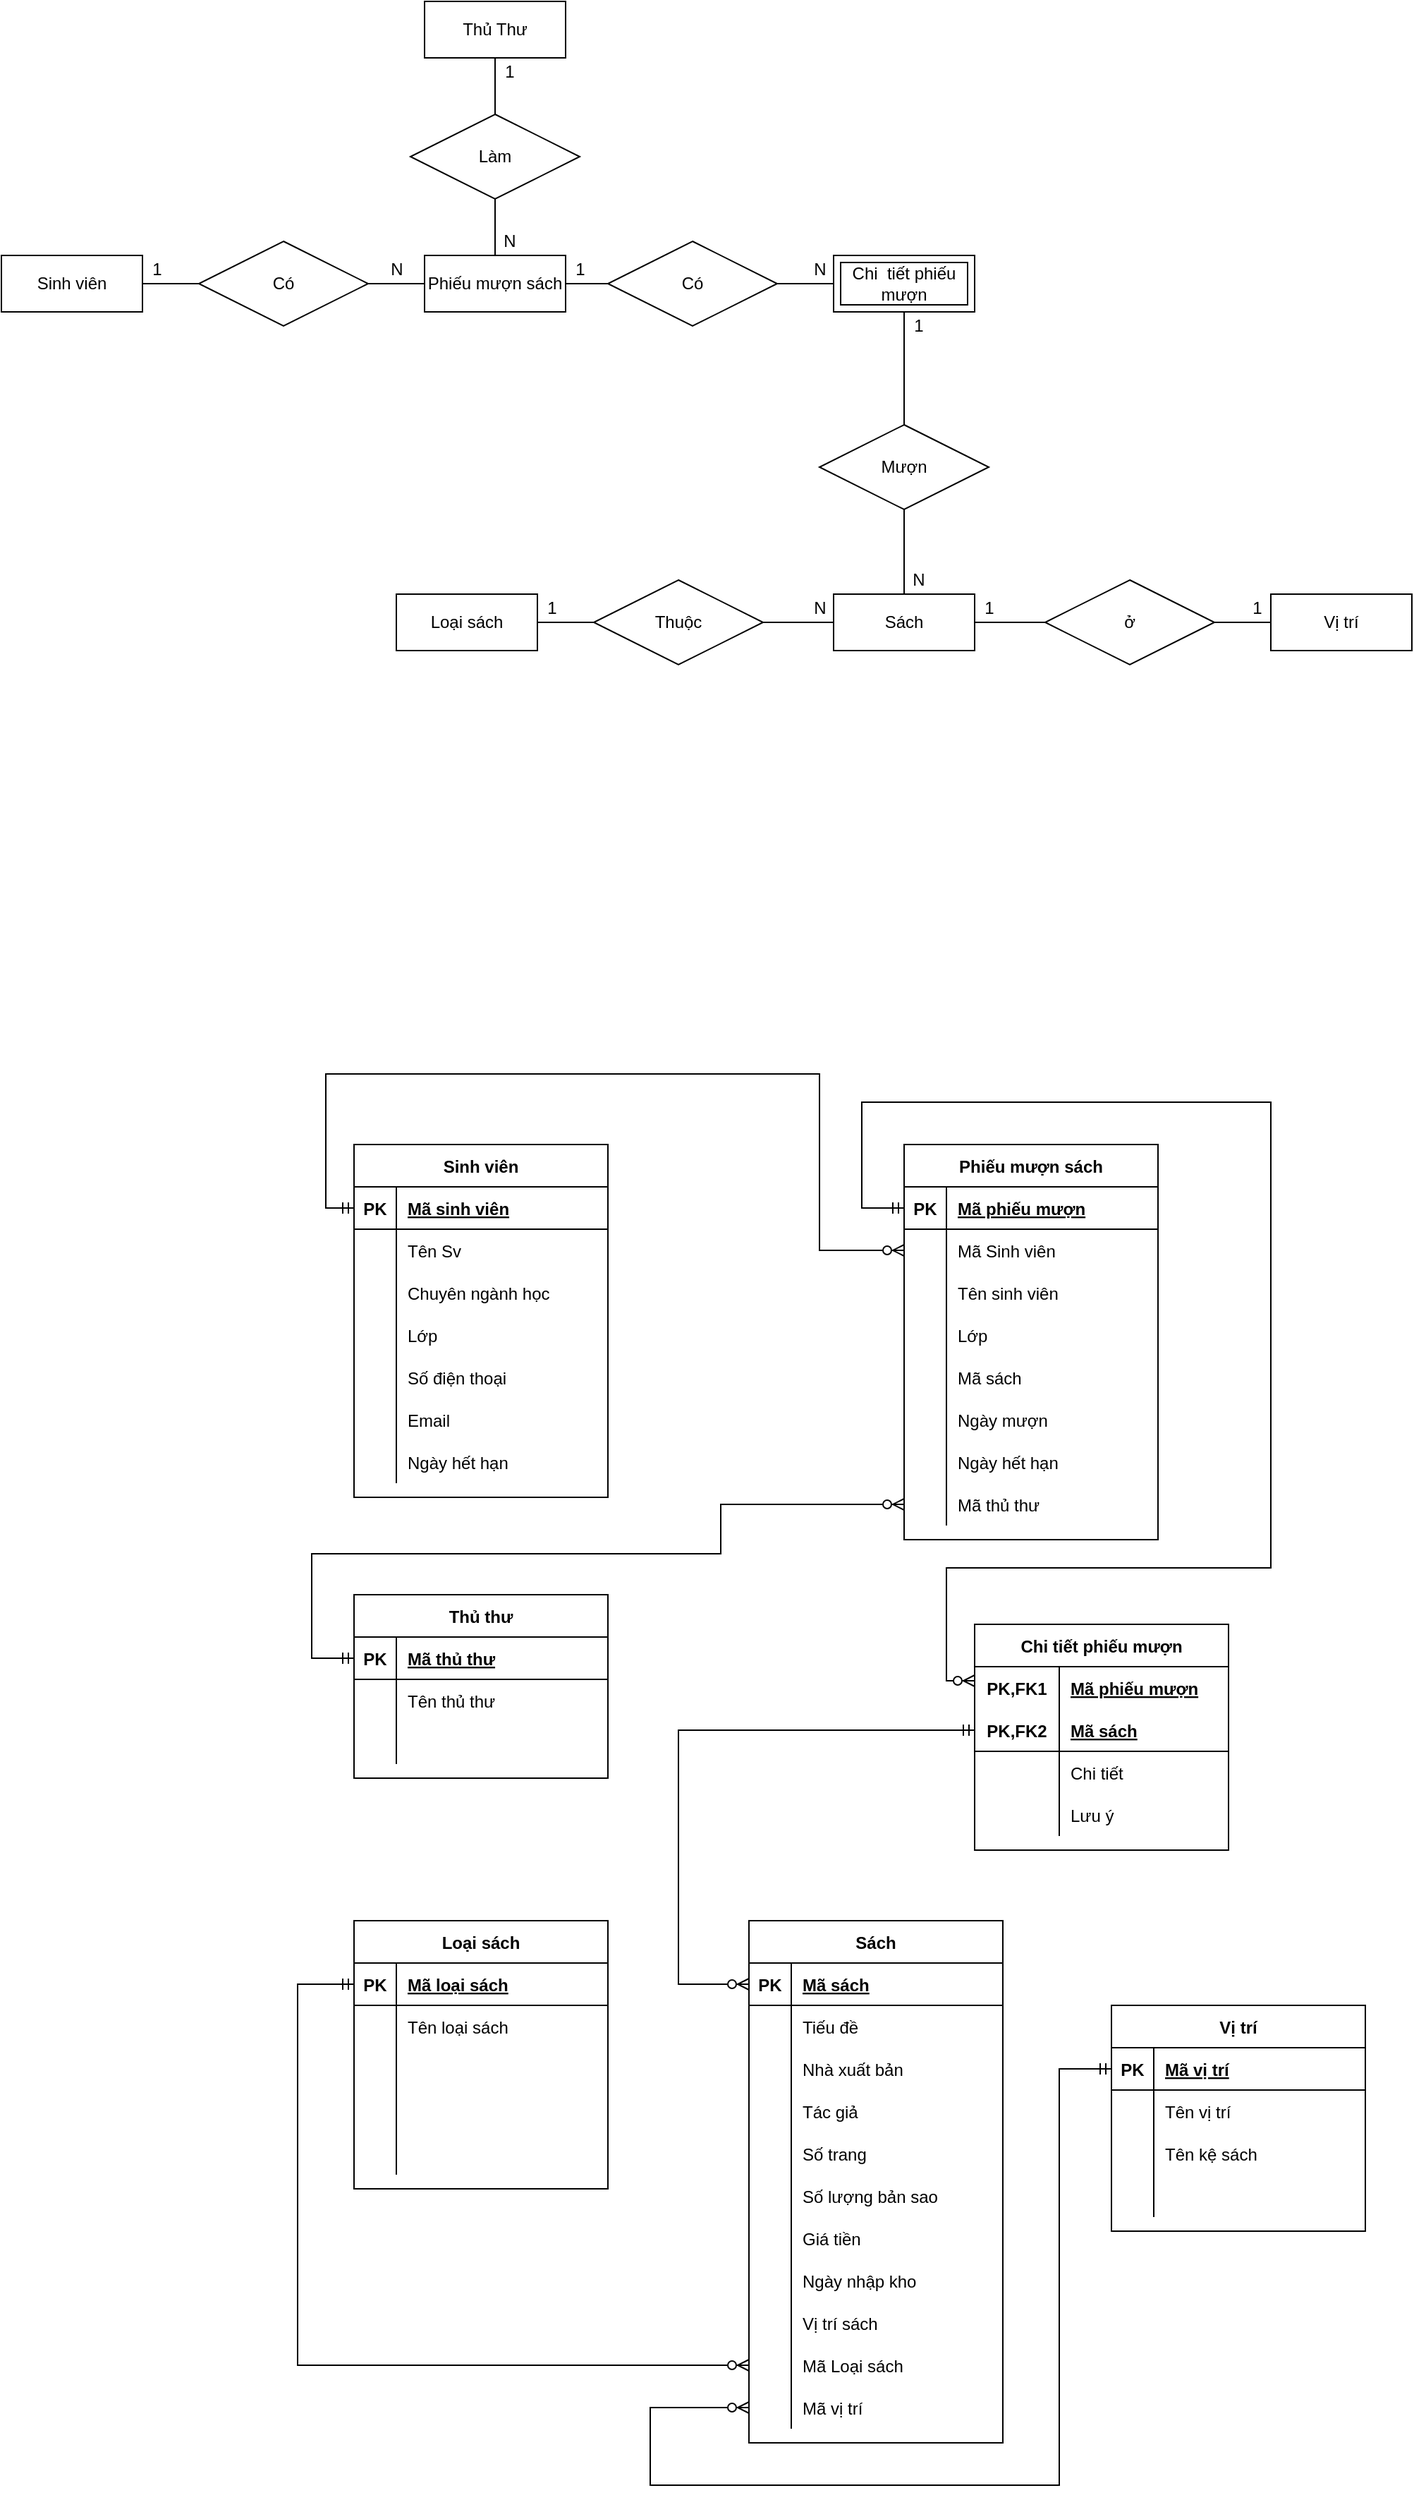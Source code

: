 <mxfile version="16.2.7" type="device"><diagram id="TQmns30CrpuNXsEctt7P" name="Page-1"><mxGraphModel dx="2770" dy="983" grid="1" gridSize="10" guides="1" tooltips="1" connect="1" arrows="1" fold="1" page="1" pageScale="1" pageWidth="827" pageHeight="1169" math="0" shadow="0"><root><mxCell id="0"/><mxCell id="1" parent="0"/><mxCell id="v-lHppQs4695tO6Opc2r-135" value="Sách" style="shape=table;startSize=30;container=1;collapsible=1;childLayout=tableLayout;fixedRows=1;rowLines=0;fontStyle=1;align=center;resizeLast=1;" vertex="1" parent="1"><mxGeometry x="570" y="1400" width="180" height="370" as="geometry"/></mxCell><mxCell id="v-lHppQs4695tO6Opc2r-136" value="" style="shape=tableRow;horizontal=0;startSize=0;swimlaneHead=0;swimlaneBody=0;fillColor=none;collapsible=0;dropTarget=0;points=[[0,0.5],[1,0.5]];portConstraint=eastwest;top=0;left=0;right=0;bottom=1;" vertex="1" parent="v-lHppQs4695tO6Opc2r-135"><mxGeometry y="30" width="180" height="30" as="geometry"/></mxCell><mxCell id="v-lHppQs4695tO6Opc2r-137" value="PK" style="shape=partialRectangle;connectable=0;fillColor=none;top=0;left=0;bottom=0;right=0;fontStyle=1;overflow=hidden;" vertex="1" parent="v-lHppQs4695tO6Opc2r-136"><mxGeometry width="30" height="30" as="geometry"><mxRectangle width="30" height="30" as="alternateBounds"/></mxGeometry></mxCell><mxCell id="v-lHppQs4695tO6Opc2r-138" value="Mã sách" style="shape=partialRectangle;connectable=0;fillColor=none;top=0;left=0;bottom=0;right=0;align=left;spacingLeft=6;fontStyle=5;overflow=hidden;" vertex="1" parent="v-lHppQs4695tO6Opc2r-136"><mxGeometry x="30" width="150" height="30" as="geometry"><mxRectangle width="150" height="30" as="alternateBounds"/></mxGeometry></mxCell><mxCell id="v-lHppQs4695tO6Opc2r-139" value="" style="shape=tableRow;horizontal=0;startSize=0;swimlaneHead=0;swimlaneBody=0;fillColor=none;collapsible=0;dropTarget=0;points=[[0,0.5],[1,0.5]];portConstraint=eastwest;top=0;left=0;right=0;bottom=0;" vertex="1" parent="v-lHppQs4695tO6Opc2r-135"><mxGeometry y="60" width="180" height="30" as="geometry"/></mxCell><mxCell id="v-lHppQs4695tO6Opc2r-140" value="" style="shape=partialRectangle;connectable=0;fillColor=none;top=0;left=0;bottom=0;right=0;editable=1;overflow=hidden;" vertex="1" parent="v-lHppQs4695tO6Opc2r-139"><mxGeometry width="30" height="30" as="geometry"><mxRectangle width="30" height="30" as="alternateBounds"/></mxGeometry></mxCell><mxCell id="v-lHppQs4695tO6Opc2r-141" value="Tiếu đề" style="shape=partialRectangle;connectable=0;fillColor=none;top=0;left=0;bottom=0;right=0;align=left;spacingLeft=6;overflow=hidden;" vertex="1" parent="v-lHppQs4695tO6Opc2r-139"><mxGeometry x="30" width="150" height="30" as="geometry"><mxRectangle width="150" height="30" as="alternateBounds"/></mxGeometry></mxCell><mxCell id="v-lHppQs4695tO6Opc2r-142" value="" style="shape=tableRow;horizontal=0;startSize=0;swimlaneHead=0;swimlaneBody=0;fillColor=none;collapsible=0;dropTarget=0;points=[[0,0.5],[1,0.5]];portConstraint=eastwest;top=0;left=0;right=0;bottom=0;" vertex="1" parent="v-lHppQs4695tO6Opc2r-135"><mxGeometry y="90" width="180" height="30" as="geometry"/></mxCell><mxCell id="v-lHppQs4695tO6Opc2r-143" value="" style="shape=partialRectangle;connectable=0;fillColor=none;top=0;left=0;bottom=0;right=0;editable=1;overflow=hidden;" vertex="1" parent="v-lHppQs4695tO6Opc2r-142"><mxGeometry width="30" height="30" as="geometry"><mxRectangle width="30" height="30" as="alternateBounds"/></mxGeometry></mxCell><mxCell id="v-lHppQs4695tO6Opc2r-144" value="Nhà xuất bản" style="shape=partialRectangle;connectable=0;fillColor=none;top=0;left=0;bottom=0;right=0;align=left;spacingLeft=6;overflow=hidden;" vertex="1" parent="v-lHppQs4695tO6Opc2r-142"><mxGeometry x="30" width="150" height="30" as="geometry"><mxRectangle width="150" height="30" as="alternateBounds"/></mxGeometry></mxCell><mxCell id="v-lHppQs4695tO6Opc2r-145" value="" style="shape=tableRow;horizontal=0;startSize=0;swimlaneHead=0;swimlaneBody=0;fillColor=none;collapsible=0;dropTarget=0;points=[[0,0.5],[1,0.5]];portConstraint=eastwest;top=0;left=0;right=0;bottom=0;" vertex="1" parent="v-lHppQs4695tO6Opc2r-135"><mxGeometry y="120" width="180" height="30" as="geometry"/></mxCell><mxCell id="v-lHppQs4695tO6Opc2r-146" value="" style="shape=partialRectangle;connectable=0;fillColor=none;top=0;left=0;bottom=0;right=0;editable=1;overflow=hidden;" vertex="1" parent="v-lHppQs4695tO6Opc2r-145"><mxGeometry width="30" height="30" as="geometry"><mxRectangle width="30" height="30" as="alternateBounds"/></mxGeometry></mxCell><mxCell id="v-lHppQs4695tO6Opc2r-147" value="Tác giả" style="shape=partialRectangle;connectable=0;fillColor=none;top=0;left=0;bottom=0;right=0;align=left;spacingLeft=6;overflow=hidden;" vertex="1" parent="v-lHppQs4695tO6Opc2r-145"><mxGeometry x="30" width="150" height="30" as="geometry"><mxRectangle width="150" height="30" as="alternateBounds"/></mxGeometry></mxCell><mxCell id="v-lHppQs4695tO6Opc2r-148" value="" style="shape=tableRow;horizontal=0;startSize=0;swimlaneHead=0;swimlaneBody=0;fillColor=none;collapsible=0;dropTarget=0;points=[[0,0.5],[1,0.5]];portConstraint=eastwest;top=0;left=0;right=0;bottom=0;" vertex="1" parent="v-lHppQs4695tO6Opc2r-135"><mxGeometry y="150" width="180" height="30" as="geometry"/></mxCell><mxCell id="v-lHppQs4695tO6Opc2r-149" value="" style="shape=partialRectangle;connectable=0;fillColor=none;top=0;left=0;bottom=0;right=0;editable=1;overflow=hidden;" vertex="1" parent="v-lHppQs4695tO6Opc2r-148"><mxGeometry width="30" height="30" as="geometry"><mxRectangle width="30" height="30" as="alternateBounds"/></mxGeometry></mxCell><mxCell id="v-lHppQs4695tO6Opc2r-150" value="Số trang" style="shape=partialRectangle;connectable=0;fillColor=none;top=0;left=0;bottom=0;right=0;align=left;spacingLeft=6;overflow=hidden;" vertex="1" parent="v-lHppQs4695tO6Opc2r-148"><mxGeometry x="30" width="150" height="30" as="geometry"><mxRectangle width="150" height="30" as="alternateBounds"/></mxGeometry></mxCell><mxCell id="v-lHppQs4695tO6Opc2r-151" value="" style="shape=tableRow;horizontal=0;startSize=0;swimlaneHead=0;swimlaneBody=0;fillColor=none;collapsible=0;dropTarget=0;points=[[0,0.5],[1,0.5]];portConstraint=eastwest;top=0;left=0;right=0;bottom=0;" vertex="1" parent="v-lHppQs4695tO6Opc2r-135"><mxGeometry y="180" width="180" height="30" as="geometry"/></mxCell><mxCell id="v-lHppQs4695tO6Opc2r-152" value="" style="shape=partialRectangle;connectable=0;fillColor=none;top=0;left=0;bottom=0;right=0;editable=1;overflow=hidden;" vertex="1" parent="v-lHppQs4695tO6Opc2r-151"><mxGeometry width="30" height="30" as="geometry"><mxRectangle width="30" height="30" as="alternateBounds"/></mxGeometry></mxCell><mxCell id="v-lHppQs4695tO6Opc2r-153" value="Số lượng bản sao" style="shape=partialRectangle;connectable=0;fillColor=none;top=0;left=0;bottom=0;right=0;align=left;spacingLeft=6;overflow=hidden;" vertex="1" parent="v-lHppQs4695tO6Opc2r-151"><mxGeometry x="30" width="150" height="30" as="geometry"><mxRectangle width="150" height="30" as="alternateBounds"/></mxGeometry></mxCell><mxCell id="v-lHppQs4695tO6Opc2r-154" value="" style="shape=tableRow;horizontal=0;startSize=0;swimlaneHead=0;swimlaneBody=0;fillColor=none;collapsible=0;dropTarget=0;points=[[0,0.5],[1,0.5]];portConstraint=eastwest;top=0;left=0;right=0;bottom=0;" vertex="1" parent="v-lHppQs4695tO6Opc2r-135"><mxGeometry y="210" width="180" height="30" as="geometry"/></mxCell><mxCell id="v-lHppQs4695tO6Opc2r-155" value="" style="shape=partialRectangle;connectable=0;fillColor=none;top=0;left=0;bottom=0;right=0;editable=1;overflow=hidden;" vertex="1" parent="v-lHppQs4695tO6Opc2r-154"><mxGeometry width="30" height="30" as="geometry"><mxRectangle width="30" height="30" as="alternateBounds"/></mxGeometry></mxCell><mxCell id="v-lHppQs4695tO6Opc2r-156" value="Giá tiền " style="shape=partialRectangle;connectable=0;fillColor=none;top=0;left=0;bottom=0;right=0;align=left;spacingLeft=6;overflow=hidden;" vertex="1" parent="v-lHppQs4695tO6Opc2r-154"><mxGeometry x="30" width="150" height="30" as="geometry"><mxRectangle width="150" height="30" as="alternateBounds"/></mxGeometry></mxCell><mxCell id="v-lHppQs4695tO6Opc2r-157" value="" style="shape=tableRow;horizontal=0;startSize=0;swimlaneHead=0;swimlaneBody=0;fillColor=none;collapsible=0;dropTarget=0;points=[[0,0.5],[1,0.5]];portConstraint=eastwest;top=0;left=0;right=0;bottom=0;" vertex="1" parent="v-lHppQs4695tO6Opc2r-135"><mxGeometry y="240" width="180" height="30" as="geometry"/></mxCell><mxCell id="v-lHppQs4695tO6Opc2r-158" value="" style="shape=partialRectangle;connectable=0;fillColor=none;top=0;left=0;bottom=0;right=0;editable=1;overflow=hidden;" vertex="1" parent="v-lHppQs4695tO6Opc2r-157"><mxGeometry width="30" height="30" as="geometry"><mxRectangle width="30" height="30" as="alternateBounds"/></mxGeometry></mxCell><mxCell id="v-lHppQs4695tO6Opc2r-159" value="Ngày nhập kho" style="shape=partialRectangle;connectable=0;fillColor=none;top=0;left=0;bottom=0;right=0;align=left;spacingLeft=6;overflow=hidden;" vertex="1" parent="v-lHppQs4695tO6Opc2r-157"><mxGeometry x="30" width="150" height="30" as="geometry"><mxRectangle width="150" height="30" as="alternateBounds"/></mxGeometry></mxCell><mxCell id="v-lHppQs4695tO6Opc2r-160" value="" style="shape=tableRow;horizontal=0;startSize=0;swimlaneHead=0;swimlaneBody=0;fillColor=none;collapsible=0;dropTarget=0;points=[[0,0.5],[1,0.5]];portConstraint=eastwest;top=0;left=0;right=0;bottom=0;" vertex="1" parent="v-lHppQs4695tO6Opc2r-135"><mxGeometry y="270" width="180" height="30" as="geometry"/></mxCell><mxCell id="v-lHppQs4695tO6Opc2r-161" value="" style="shape=partialRectangle;connectable=0;fillColor=none;top=0;left=0;bottom=0;right=0;editable=1;overflow=hidden;" vertex="1" parent="v-lHppQs4695tO6Opc2r-160"><mxGeometry width="30" height="30" as="geometry"><mxRectangle width="30" height="30" as="alternateBounds"/></mxGeometry></mxCell><mxCell id="v-lHppQs4695tO6Opc2r-162" value="Vị trí sách" style="shape=partialRectangle;connectable=0;fillColor=none;top=0;left=0;bottom=0;right=0;align=left;spacingLeft=6;overflow=hidden;" vertex="1" parent="v-lHppQs4695tO6Opc2r-160"><mxGeometry x="30" width="150" height="30" as="geometry"><mxRectangle width="150" height="30" as="alternateBounds"/></mxGeometry></mxCell><mxCell id="v-lHppQs4695tO6Opc2r-163" value="" style="shape=tableRow;horizontal=0;startSize=0;swimlaneHead=0;swimlaneBody=0;fillColor=none;collapsible=0;dropTarget=0;points=[[0,0.5],[1,0.5]];portConstraint=eastwest;top=0;left=0;right=0;bottom=0;" vertex="1" parent="v-lHppQs4695tO6Opc2r-135"><mxGeometry y="300" width="180" height="30" as="geometry"/></mxCell><mxCell id="v-lHppQs4695tO6Opc2r-164" value="" style="shape=partialRectangle;connectable=0;fillColor=none;top=0;left=0;bottom=0;right=0;editable=1;overflow=hidden;" vertex="1" parent="v-lHppQs4695tO6Opc2r-163"><mxGeometry width="30" height="30" as="geometry"><mxRectangle width="30" height="30" as="alternateBounds"/></mxGeometry></mxCell><mxCell id="v-lHppQs4695tO6Opc2r-165" value="Mã Loại sách" style="shape=partialRectangle;connectable=0;fillColor=none;top=0;left=0;bottom=0;right=0;align=left;spacingLeft=6;overflow=hidden;" vertex="1" parent="v-lHppQs4695tO6Opc2r-163"><mxGeometry x="30" width="150" height="30" as="geometry"><mxRectangle width="150" height="30" as="alternateBounds"/></mxGeometry></mxCell><mxCell id="v-lHppQs4695tO6Opc2r-281" value="" style="shape=tableRow;horizontal=0;startSize=0;swimlaneHead=0;swimlaneBody=0;fillColor=none;collapsible=0;dropTarget=0;points=[[0,0.5],[1,0.5]];portConstraint=eastwest;top=0;left=0;right=0;bottom=0;" vertex="1" parent="v-lHppQs4695tO6Opc2r-135"><mxGeometry y="330" width="180" height="30" as="geometry"/></mxCell><mxCell id="v-lHppQs4695tO6Opc2r-282" value="" style="shape=partialRectangle;connectable=0;fillColor=none;top=0;left=0;bottom=0;right=0;editable=1;overflow=hidden;" vertex="1" parent="v-lHppQs4695tO6Opc2r-281"><mxGeometry width="30" height="30" as="geometry"><mxRectangle width="30" height="30" as="alternateBounds"/></mxGeometry></mxCell><mxCell id="v-lHppQs4695tO6Opc2r-283" value="Mã vị trí" style="shape=partialRectangle;connectable=0;fillColor=none;top=0;left=0;bottom=0;right=0;align=left;spacingLeft=6;overflow=hidden;" vertex="1" parent="v-lHppQs4695tO6Opc2r-281"><mxGeometry x="30" width="150" height="30" as="geometry"><mxRectangle width="150" height="30" as="alternateBounds"/></mxGeometry></mxCell><mxCell id="v-lHppQs4695tO6Opc2r-166" value="Loại sách" style="shape=table;startSize=30;container=1;collapsible=1;childLayout=tableLayout;fixedRows=1;rowLines=0;fontStyle=1;align=center;resizeLast=1;fontFamily=Helvetica;fontSize=12;fontColor=default;strokeColor=default;fillColor=none;" vertex="1" parent="1"><mxGeometry x="290" y="1400" width="180" height="190" as="geometry"/></mxCell><mxCell id="v-lHppQs4695tO6Opc2r-167" value="" style="shape=tableRow;horizontal=0;startSize=0;swimlaneHead=0;swimlaneBody=0;fillColor=none;collapsible=0;dropTarget=0;points=[[0,0.5],[1,0.5]];portConstraint=eastwest;top=0;left=0;right=0;bottom=1;fontFamily=Helvetica;fontSize=12;fontColor=default;strokeColor=default;" vertex="1" parent="v-lHppQs4695tO6Opc2r-166"><mxGeometry y="30" width="180" height="30" as="geometry"/></mxCell><mxCell id="v-lHppQs4695tO6Opc2r-168" value="PK" style="shape=partialRectangle;connectable=0;fillColor=none;top=0;left=0;bottom=0;right=0;fontStyle=1;overflow=hidden;fontFamily=Helvetica;fontSize=12;fontColor=default;startSize=0;strokeColor=default;" vertex="1" parent="v-lHppQs4695tO6Opc2r-167"><mxGeometry width="30" height="30" as="geometry"><mxRectangle width="30" height="30" as="alternateBounds"/></mxGeometry></mxCell><mxCell id="v-lHppQs4695tO6Opc2r-169" value="Mã loại sách" style="shape=partialRectangle;connectable=0;fillColor=none;top=0;left=0;bottom=0;right=0;align=left;spacingLeft=6;fontStyle=5;overflow=hidden;fontFamily=Helvetica;fontSize=12;fontColor=default;startSize=0;strokeColor=default;" vertex="1" parent="v-lHppQs4695tO6Opc2r-167"><mxGeometry x="30" width="150" height="30" as="geometry"><mxRectangle width="150" height="30" as="alternateBounds"/></mxGeometry></mxCell><mxCell id="v-lHppQs4695tO6Opc2r-170" value="" style="shape=tableRow;horizontal=0;startSize=0;swimlaneHead=0;swimlaneBody=0;fillColor=none;collapsible=0;dropTarget=0;points=[[0,0.5],[1,0.5]];portConstraint=eastwest;top=0;left=0;right=0;bottom=0;fontFamily=Helvetica;fontSize=12;fontColor=default;strokeColor=default;" vertex="1" parent="v-lHppQs4695tO6Opc2r-166"><mxGeometry y="60" width="180" height="30" as="geometry"/></mxCell><mxCell id="v-lHppQs4695tO6Opc2r-171" value="" style="shape=partialRectangle;connectable=0;fillColor=none;top=0;left=0;bottom=0;right=0;editable=1;overflow=hidden;fontFamily=Helvetica;fontSize=12;fontColor=default;startSize=0;strokeColor=default;" vertex="1" parent="v-lHppQs4695tO6Opc2r-170"><mxGeometry width="30" height="30" as="geometry"><mxRectangle width="30" height="30" as="alternateBounds"/></mxGeometry></mxCell><mxCell id="v-lHppQs4695tO6Opc2r-172" value="Tên loại sách" style="shape=partialRectangle;connectable=0;fillColor=none;top=0;left=0;bottom=0;right=0;align=left;spacingLeft=6;overflow=hidden;fontFamily=Helvetica;fontSize=12;fontColor=default;startSize=0;strokeColor=default;" vertex="1" parent="v-lHppQs4695tO6Opc2r-170"><mxGeometry x="30" width="150" height="30" as="geometry"><mxRectangle width="150" height="30" as="alternateBounds"/></mxGeometry></mxCell><mxCell id="v-lHppQs4695tO6Opc2r-173" value="" style="shape=tableRow;horizontal=0;startSize=0;swimlaneHead=0;swimlaneBody=0;fillColor=none;collapsible=0;dropTarget=0;points=[[0,0.5],[1,0.5]];portConstraint=eastwest;top=0;left=0;right=0;bottom=0;fontFamily=Helvetica;fontSize=12;fontColor=default;strokeColor=default;" vertex="1" parent="v-lHppQs4695tO6Opc2r-166"><mxGeometry y="90" width="180" height="30" as="geometry"/></mxCell><mxCell id="v-lHppQs4695tO6Opc2r-174" value="" style="shape=partialRectangle;connectable=0;fillColor=none;top=0;left=0;bottom=0;right=0;editable=1;overflow=hidden;fontFamily=Helvetica;fontSize=12;fontColor=default;startSize=0;strokeColor=default;" vertex="1" parent="v-lHppQs4695tO6Opc2r-173"><mxGeometry width="30" height="30" as="geometry"><mxRectangle width="30" height="30" as="alternateBounds"/></mxGeometry></mxCell><mxCell id="v-lHppQs4695tO6Opc2r-175" value="" style="shape=partialRectangle;connectable=0;fillColor=none;top=0;left=0;bottom=0;right=0;align=left;spacingLeft=6;overflow=hidden;fontFamily=Helvetica;fontSize=12;fontColor=default;startSize=0;strokeColor=default;" vertex="1" parent="v-lHppQs4695tO6Opc2r-173"><mxGeometry x="30" width="150" height="30" as="geometry"><mxRectangle width="150" height="30" as="alternateBounds"/></mxGeometry></mxCell><mxCell id="v-lHppQs4695tO6Opc2r-176" value="" style="shape=tableRow;horizontal=0;startSize=0;swimlaneHead=0;swimlaneBody=0;fillColor=none;collapsible=0;dropTarget=0;points=[[0,0.5],[1,0.5]];portConstraint=eastwest;top=0;left=0;right=0;bottom=0;fontFamily=Helvetica;fontSize=12;fontColor=default;strokeColor=default;" vertex="1" parent="v-lHppQs4695tO6Opc2r-166"><mxGeometry y="120" width="180" height="30" as="geometry"/></mxCell><mxCell id="v-lHppQs4695tO6Opc2r-177" value="" style="shape=partialRectangle;connectable=0;fillColor=none;top=0;left=0;bottom=0;right=0;editable=1;overflow=hidden;fontFamily=Helvetica;fontSize=12;fontColor=default;startSize=0;strokeColor=default;" vertex="1" parent="v-lHppQs4695tO6Opc2r-176"><mxGeometry width="30" height="30" as="geometry"><mxRectangle width="30" height="30" as="alternateBounds"/></mxGeometry></mxCell><mxCell id="v-lHppQs4695tO6Opc2r-178" value="" style="shape=partialRectangle;connectable=0;fillColor=none;top=0;left=0;bottom=0;right=0;align=left;spacingLeft=6;overflow=hidden;fontFamily=Helvetica;fontSize=12;fontColor=default;startSize=0;strokeColor=default;" vertex="1" parent="v-lHppQs4695tO6Opc2r-176"><mxGeometry x="30" width="150" height="30" as="geometry"><mxRectangle width="150" height="30" as="alternateBounds"/></mxGeometry></mxCell><mxCell id="v-lHppQs4695tO6Opc2r-179" value="" style="shape=tableRow;horizontal=0;startSize=0;swimlaneHead=0;swimlaneBody=0;fillColor=none;collapsible=0;dropTarget=0;points=[[0,0.5],[1,0.5]];portConstraint=eastwest;top=0;left=0;right=0;bottom=0;fontFamily=Helvetica;fontSize=12;fontColor=default;strokeColor=default;" vertex="1" parent="v-lHppQs4695tO6Opc2r-166"><mxGeometry y="150" width="180" height="30" as="geometry"/></mxCell><mxCell id="v-lHppQs4695tO6Opc2r-180" value="" style="shape=partialRectangle;connectable=0;fillColor=none;top=0;left=0;bottom=0;right=0;editable=1;overflow=hidden;fontFamily=Helvetica;fontSize=12;fontColor=default;startSize=0;strokeColor=default;" vertex="1" parent="v-lHppQs4695tO6Opc2r-179"><mxGeometry width="30" height="30" as="geometry"><mxRectangle width="30" height="30" as="alternateBounds"/></mxGeometry></mxCell><mxCell id="v-lHppQs4695tO6Opc2r-181" value="" style="shape=partialRectangle;connectable=0;fillColor=none;top=0;left=0;bottom=0;right=0;align=left;spacingLeft=6;overflow=hidden;fontFamily=Helvetica;fontSize=12;fontColor=default;startSize=0;strokeColor=default;" vertex="1" parent="v-lHppQs4695tO6Opc2r-179"><mxGeometry x="30" width="150" height="30" as="geometry"><mxRectangle width="150" height="30" as="alternateBounds"/></mxGeometry></mxCell><mxCell id="v-lHppQs4695tO6Opc2r-182" value="Sinh viên" style="shape=table;startSize=30;container=1;collapsible=1;childLayout=tableLayout;fixedRows=1;rowLines=0;fontStyle=1;align=center;resizeLast=1;fontFamily=Helvetica;fontSize=12;fontColor=default;strokeColor=default;fillColor=none;" vertex="1" parent="1"><mxGeometry x="290" y="850" width="180" height="250" as="geometry"/></mxCell><mxCell id="v-lHppQs4695tO6Opc2r-183" value="" style="shape=tableRow;horizontal=0;startSize=0;swimlaneHead=0;swimlaneBody=0;fillColor=none;collapsible=0;dropTarget=0;points=[[0,0.5],[1,0.5]];portConstraint=eastwest;top=0;left=0;right=0;bottom=1;fontFamily=Helvetica;fontSize=12;fontColor=default;strokeColor=default;" vertex="1" parent="v-lHppQs4695tO6Opc2r-182"><mxGeometry y="30" width="180" height="30" as="geometry"/></mxCell><mxCell id="v-lHppQs4695tO6Opc2r-184" value="PK" style="shape=partialRectangle;connectable=0;fillColor=none;top=0;left=0;bottom=0;right=0;fontStyle=1;overflow=hidden;fontFamily=Helvetica;fontSize=12;fontColor=default;startSize=0;strokeColor=default;" vertex="1" parent="v-lHppQs4695tO6Opc2r-183"><mxGeometry width="30" height="30" as="geometry"><mxRectangle width="30" height="30" as="alternateBounds"/></mxGeometry></mxCell><mxCell id="v-lHppQs4695tO6Opc2r-185" value="Mã sinh viên" style="shape=partialRectangle;connectable=0;fillColor=none;top=0;left=0;bottom=0;right=0;align=left;spacingLeft=6;fontStyle=5;overflow=hidden;fontFamily=Helvetica;fontSize=12;fontColor=default;startSize=0;strokeColor=default;" vertex="1" parent="v-lHppQs4695tO6Opc2r-183"><mxGeometry x="30" width="150" height="30" as="geometry"><mxRectangle width="150" height="30" as="alternateBounds"/></mxGeometry></mxCell><mxCell id="v-lHppQs4695tO6Opc2r-186" value="" style="shape=tableRow;horizontal=0;startSize=0;swimlaneHead=0;swimlaneBody=0;fillColor=none;collapsible=0;dropTarget=0;points=[[0,0.5],[1,0.5]];portConstraint=eastwest;top=0;left=0;right=0;bottom=0;fontFamily=Helvetica;fontSize=12;fontColor=default;strokeColor=default;" vertex="1" parent="v-lHppQs4695tO6Opc2r-182"><mxGeometry y="60" width="180" height="30" as="geometry"/></mxCell><mxCell id="v-lHppQs4695tO6Opc2r-187" value="" style="shape=partialRectangle;connectable=0;fillColor=none;top=0;left=0;bottom=0;right=0;editable=1;overflow=hidden;fontFamily=Helvetica;fontSize=12;fontColor=default;startSize=0;strokeColor=default;" vertex="1" parent="v-lHppQs4695tO6Opc2r-186"><mxGeometry width="30" height="30" as="geometry"><mxRectangle width="30" height="30" as="alternateBounds"/></mxGeometry></mxCell><mxCell id="v-lHppQs4695tO6Opc2r-188" value="Tên Sv" style="shape=partialRectangle;connectable=0;fillColor=none;top=0;left=0;bottom=0;right=0;align=left;spacingLeft=6;overflow=hidden;fontFamily=Helvetica;fontSize=12;fontColor=default;startSize=0;strokeColor=default;" vertex="1" parent="v-lHppQs4695tO6Opc2r-186"><mxGeometry x="30" width="150" height="30" as="geometry"><mxRectangle width="150" height="30" as="alternateBounds"/></mxGeometry></mxCell><mxCell id="v-lHppQs4695tO6Opc2r-189" value="" style="shape=tableRow;horizontal=0;startSize=0;swimlaneHead=0;swimlaneBody=0;fillColor=none;collapsible=0;dropTarget=0;points=[[0,0.5],[1,0.5]];portConstraint=eastwest;top=0;left=0;right=0;bottom=0;fontFamily=Helvetica;fontSize=12;fontColor=default;strokeColor=default;" vertex="1" parent="v-lHppQs4695tO6Opc2r-182"><mxGeometry y="90" width="180" height="30" as="geometry"/></mxCell><mxCell id="v-lHppQs4695tO6Opc2r-190" value="" style="shape=partialRectangle;connectable=0;fillColor=none;top=0;left=0;bottom=0;right=0;editable=1;overflow=hidden;fontFamily=Helvetica;fontSize=12;fontColor=default;startSize=0;strokeColor=default;" vertex="1" parent="v-lHppQs4695tO6Opc2r-189"><mxGeometry width="30" height="30" as="geometry"><mxRectangle width="30" height="30" as="alternateBounds"/></mxGeometry></mxCell><mxCell id="v-lHppQs4695tO6Opc2r-191" value="Chuyên ngành học" style="shape=partialRectangle;connectable=0;fillColor=none;top=0;left=0;bottom=0;right=0;align=left;spacingLeft=6;overflow=hidden;fontFamily=Helvetica;fontSize=12;fontColor=default;startSize=0;strokeColor=default;" vertex="1" parent="v-lHppQs4695tO6Opc2r-189"><mxGeometry x="30" width="150" height="30" as="geometry"><mxRectangle width="150" height="30" as="alternateBounds"/></mxGeometry></mxCell><mxCell id="v-lHppQs4695tO6Opc2r-192" value="" style="shape=tableRow;horizontal=0;startSize=0;swimlaneHead=0;swimlaneBody=0;fillColor=none;collapsible=0;dropTarget=0;points=[[0,0.5],[1,0.5]];portConstraint=eastwest;top=0;left=0;right=0;bottom=0;fontFamily=Helvetica;fontSize=12;fontColor=default;strokeColor=default;" vertex="1" parent="v-lHppQs4695tO6Opc2r-182"><mxGeometry y="120" width="180" height="30" as="geometry"/></mxCell><mxCell id="v-lHppQs4695tO6Opc2r-193" value="" style="shape=partialRectangle;connectable=0;fillColor=none;top=0;left=0;bottom=0;right=0;editable=1;overflow=hidden;fontFamily=Helvetica;fontSize=12;fontColor=default;startSize=0;strokeColor=default;" vertex="1" parent="v-lHppQs4695tO6Opc2r-192"><mxGeometry width="30" height="30" as="geometry"><mxRectangle width="30" height="30" as="alternateBounds"/></mxGeometry></mxCell><mxCell id="v-lHppQs4695tO6Opc2r-194" value="Lớp" style="shape=partialRectangle;connectable=0;fillColor=none;top=0;left=0;bottom=0;right=0;align=left;spacingLeft=6;overflow=hidden;fontFamily=Helvetica;fontSize=12;fontColor=default;startSize=0;strokeColor=default;" vertex="1" parent="v-lHppQs4695tO6Opc2r-192"><mxGeometry x="30" width="150" height="30" as="geometry"><mxRectangle width="150" height="30" as="alternateBounds"/></mxGeometry></mxCell><mxCell id="v-lHppQs4695tO6Opc2r-195" value="" style="shape=tableRow;horizontal=0;startSize=0;swimlaneHead=0;swimlaneBody=0;fillColor=none;collapsible=0;dropTarget=0;points=[[0,0.5],[1,0.5]];portConstraint=eastwest;top=0;left=0;right=0;bottom=0;fontFamily=Helvetica;fontSize=12;fontColor=default;strokeColor=default;" vertex="1" parent="v-lHppQs4695tO6Opc2r-182"><mxGeometry y="150" width="180" height="30" as="geometry"/></mxCell><mxCell id="v-lHppQs4695tO6Opc2r-196" value="" style="shape=partialRectangle;connectable=0;fillColor=none;top=0;left=0;bottom=0;right=0;editable=1;overflow=hidden;fontFamily=Helvetica;fontSize=12;fontColor=default;startSize=0;strokeColor=default;" vertex="1" parent="v-lHppQs4695tO6Opc2r-195"><mxGeometry width="30" height="30" as="geometry"><mxRectangle width="30" height="30" as="alternateBounds"/></mxGeometry></mxCell><mxCell id="v-lHppQs4695tO6Opc2r-197" value="Số điện thoại" style="shape=partialRectangle;connectable=0;fillColor=none;top=0;left=0;bottom=0;right=0;align=left;spacingLeft=6;overflow=hidden;fontFamily=Helvetica;fontSize=12;fontColor=default;startSize=0;strokeColor=default;" vertex="1" parent="v-lHppQs4695tO6Opc2r-195"><mxGeometry x="30" width="150" height="30" as="geometry"><mxRectangle width="150" height="30" as="alternateBounds"/></mxGeometry></mxCell><mxCell id="v-lHppQs4695tO6Opc2r-198" value="" style="shape=tableRow;horizontal=0;startSize=0;swimlaneHead=0;swimlaneBody=0;fillColor=none;collapsible=0;dropTarget=0;points=[[0,0.5],[1,0.5]];portConstraint=eastwest;top=0;left=0;right=0;bottom=0;fontFamily=Helvetica;fontSize=12;fontColor=default;strokeColor=default;" vertex="1" parent="v-lHppQs4695tO6Opc2r-182"><mxGeometry y="180" width="180" height="30" as="geometry"/></mxCell><mxCell id="v-lHppQs4695tO6Opc2r-199" value="" style="shape=partialRectangle;connectable=0;fillColor=none;top=0;left=0;bottom=0;right=0;editable=1;overflow=hidden;fontFamily=Helvetica;fontSize=12;fontColor=default;startSize=0;strokeColor=default;" vertex="1" parent="v-lHppQs4695tO6Opc2r-198"><mxGeometry width="30" height="30" as="geometry"><mxRectangle width="30" height="30" as="alternateBounds"/></mxGeometry></mxCell><mxCell id="v-lHppQs4695tO6Opc2r-200" value="Email" style="shape=partialRectangle;connectable=0;fillColor=none;top=0;left=0;bottom=0;right=0;align=left;spacingLeft=6;overflow=hidden;fontFamily=Helvetica;fontSize=12;fontColor=default;startSize=0;strokeColor=default;" vertex="1" parent="v-lHppQs4695tO6Opc2r-198"><mxGeometry x="30" width="150" height="30" as="geometry"><mxRectangle width="150" height="30" as="alternateBounds"/></mxGeometry></mxCell><mxCell id="v-lHppQs4695tO6Opc2r-201" value="" style="shape=tableRow;horizontal=0;startSize=0;swimlaneHead=0;swimlaneBody=0;fillColor=none;collapsible=0;dropTarget=0;points=[[0,0.5],[1,0.5]];portConstraint=eastwest;top=0;left=0;right=0;bottom=0;fontFamily=Helvetica;fontSize=12;fontColor=default;strokeColor=default;" vertex="1" parent="v-lHppQs4695tO6Opc2r-182"><mxGeometry y="210" width="180" height="30" as="geometry"/></mxCell><mxCell id="v-lHppQs4695tO6Opc2r-202" value="" style="shape=partialRectangle;connectable=0;fillColor=none;top=0;left=0;bottom=0;right=0;editable=1;overflow=hidden;fontFamily=Helvetica;fontSize=12;fontColor=default;startSize=0;strokeColor=default;" vertex="1" parent="v-lHppQs4695tO6Opc2r-201"><mxGeometry width="30" height="30" as="geometry"><mxRectangle width="30" height="30" as="alternateBounds"/></mxGeometry></mxCell><mxCell id="v-lHppQs4695tO6Opc2r-203" value="Ngày hết hạn" style="shape=partialRectangle;connectable=0;fillColor=none;top=0;left=0;bottom=0;right=0;align=left;spacingLeft=6;overflow=hidden;fontFamily=Helvetica;fontSize=12;fontColor=default;startSize=0;strokeColor=default;" vertex="1" parent="v-lHppQs4695tO6Opc2r-201"><mxGeometry x="30" width="150" height="30" as="geometry"><mxRectangle width="150" height="30" as="alternateBounds"/></mxGeometry></mxCell><mxCell id="v-lHppQs4695tO6Opc2r-204" value="Phiếu mượn sách" style="shape=table;startSize=30;container=1;collapsible=1;childLayout=tableLayout;fixedRows=1;rowLines=0;fontStyle=1;align=center;resizeLast=1;fontFamily=Helvetica;fontSize=12;fontColor=default;strokeColor=default;fillColor=none;" vertex="1" parent="1"><mxGeometry x="680" y="850" width="180" height="280" as="geometry"/></mxCell><mxCell id="v-lHppQs4695tO6Opc2r-205" value="" style="shape=tableRow;horizontal=0;startSize=0;swimlaneHead=0;swimlaneBody=0;fillColor=none;collapsible=0;dropTarget=0;points=[[0,0.5],[1,0.5]];portConstraint=eastwest;top=0;left=0;right=0;bottom=1;fontFamily=Helvetica;fontSize=12;fontColor=default;strokeColor=default;" vertex="1" parent="v-lHppQs4695tO6Opc2r-204"><mxGeometry y="30" width="180" height="30" as="geometry"/></mxCell><mxCell id="v-lHppQs4695tO6Opc2r-206" value="PK" style="shape=partialRectangle;connectable=0;fillColor=none;top=0;left=0;bottom=0;right=0;fontStyle=1;overflow=hidden;fontFamily=Helvetica;fontSize=12;fontColor=default;startSize=0;strokeColor=default;" vertex="1" parent="v-lHppQs4695tO6Opc2r-205"><mxGeometry width="30" height="30" as="geometry"><mxRectangle width="30" height="30" as="alternateBounds"/></mxGeometry></mxCell><mxCell id="v-lHppQs4695tO6Opc2r-207" value="Mã phiếu mượn" style="shape=partialRectangle;connectable=0;fillColor=none;top=0;left=0;bottom=0;right=0;align=left;spacingLeft=6;fontStyle=5;overflow=hidden;fontFamily=Helvetica;fontSize=12;fontColor=default;startSize=0;strokeColor=default;" vertex="1" parent="v-lHppQs4695tO6Opc2r-205"><mxGeometry x="30" width="150" height="30" as="geometry"><mxRectangle width="150" height="30" as="alternateBounds"/></mxGeometry></mxCell><mxCell id="v-lHppQs4695tO6Opc2r-208" value="" style="shape=tableRow;horizontal=0;startSize=0;swimlaneHead=0;swimlaneBody=0;fillColor=none;collapsible=0;dropTarget=0;points=[[0,0.5],[1,0.5]];portConstraint=eastwest;top=0;left=0;right=0;bottom=0;fontFamily=Helvetica;fontSize=12;fontColor=default;strokeColor=default;" vertex="1" parent="v-lHppQs4695tO6Opc2r-204"><mxGeometry y="60" width="180" height="30" as="geometry"/></mxCell><mxCell id="v-lHppQs4695tO6Opc2r-209" value="" style="shape=partialRectangle;connectable=0;fillColor=none;top=0;left=0;bottom=0;right=0;editable=1;overflow=hidden;fontFamily=Helvetica;fontSize=12;fontColor=default;startSize=0;strokeColor=default;" vertex="1" parent="v-lHppQs4695tO6Opc2r-208"><mxGeometry width="30" height="30" as="geometry"><mxRectangle width="30" height="30" as="alternateBounds"/></mxGeometry></mxCell><mxCell id="v-lHppQs4695tO6Opc2r-210" value="Mã Sinh viên" style="shape=partialRectangle;connectable=0;fillColor=none;top=0;left=0;bottom=0;right=0;align=left;spacingLeft=6;overflow=hidden;fontFamily=Helvetica;fontSize=12;fontColor=default;startSize=0;strokeColor=default;" vertex="1" parent="v-lHppQs4695tO6Opc2r-208"><mxGeometry x="30" width="150" height="30" as="geometry"><mxRectangle width="150" height="30" as="alternateBounds"/></mxGeometry></mxCell><mxCell id="v-lHppQs4695tO6Opc2r-211" value="" style="shape=tableRow;horizontal=0;startSize=0;swimlaneHead=0;swimlaneBody=0;fillColor=none;collapsible=0;dropTarget=0;points=[[0,0.5],[1,0.5]];portConstraint=eastwest;top=0;left=0;right=0;bottom=0;fontFamily=Helvetica;fontSize=12;fontColor=default;strokeColor=default;" vertex="1" parent="v-lHppQs4695tO6Opc2r-204"><mxGeometry y="90" width="180" height="30" as="geometry"/></mxCell><mxCell id="v-lHppQs4695tO6Opc2r-212" value="" style="shape=partialRectangle;connectable=0;fillColor=none;top=0;left=0;bottom=0;right=0;editable=1;overflow=hidden;fontFamily=Helvetica;fontSize=12;fontColor=default;startSize=0;strokeColor=default;" vertex="1" parent="v-lHppQs4695tO6Opc2r-211"><mxGeometry width="30" height="30" as="geometry"><mxRectangle width="30" height="30" as="alternateBounds"/></mxGeometry></mxCell><mxCell id="v-lHppQs4695tO6Opc2r-213" value="Tên sinh viên" style="shape=partialRectangle;connectable=0;fillColor=none;top=0;left=0;bottom=0;right=0;align=left;spacingLeft=6;overflow=hidden;fontFamily=Helvetica;fontSize=12;fontColor=default;startSize=0;strokeColor=default;" vertex="1" parent="v-lHppQs4695tO6Opc2r-211"><mxGeometry x="30" width="150" height="30" as="geometry"><mxRectangle width="150" height="30" as="alternateBounds"/></mxGeometry></mxCell><mxCell id="v-lHppQs4695tO6Opc2r-214" value="" style="shape=tableRow;horizontal=0;startSize=0;swimlaneHead=0;swimlaneBody=0;fillColor=none;collapsible=0;dropTarget=0;points=[[0,0.5],[1,0.5]];portConstraint=eastwest;top=0;left=0;right=0;bottom=0;fontFamily=Helvetica;fontSize=12;fontColor=default;strokeColor=default;" vertex="1" parent="v-lHppQs4695tO6Opc2r-204"><mxGeometry y="120" width="180" height="30" as="geometry"/></mxCell><mxCell id="v-lHppQs4695tO6Opc2r-215" value="" style="shape=partialRectangle;connectable=0;fillColor=none;top=0;left=0;bottom=0;right=0;editable=1;overflow=hidden;fontFamily=Helvetica;fontSize=12;fontColor=default;startSize=0;strokeColor=default;" vertex="1" parent="v-lHppQs4695tO6Opc2r-214"><mxGeometry width="30" height="30" as="geometry"><mxRectangle width="30" height="30" as="alternateBounds"/></mxGeometry></mxCell><mxCell id="v-lHppQs4695tO6Opc2r-216" value="Lớp " style="shape=partialRectangle;connectable=0;fillColor=none;top=0;left=0;bottom=0;right=0;align=left;spacingLeft=6;overflow=hidden;fontFamily=Helvetica;fontSize=12;fontColor=default;startSize=0;strokeColor=default;" vertex="1" parent="v-lHppQs4695tO6Opc2r-214"><mxGeometry x="30" width="150" height="30" as="geometry"><mxRectangle width="150" height="30" as="alternateBounds"/></mxGeometry></mxCell><mxCell id="v-lHppQs4695tO6Opc2r-217" value="" style="shape=tableRow;horizontal=0;startSize=0;swimlaneHead=0;swimlaneBody=0;fillColor=none;collapsible=0;dropTarget=0;points=[[0,0.5],[1,0.5]];portConstraint=eastwest;top=0;left=0;right=0;bottom=0;fontFamily=Helvetica;fontSize=12;fontColor=default;strokeColor=default;" vertex="1" parent="v-lHppQs4695tO6Opc2r-204"><mxGeometry y="150" width="180" height="30" as="geometry"/></mxCell><mxCell id="v-lHppQs4695tO6Opc2r-218" value="" style="shape=partialRectangle;connectable=0;fillColor=none;top=0;left=0;bottom=0;right=0;editable=1;overflow=hidden;fontFamily=Helvetica;fontSize=12;fontColor=default;startSize=0;strokeColor=default;" vertex="1" parent="v-lHppQs4695tO6Opc2r-217"><mxGeometry width="30" height="30" as="geometry"><mxRectangle width="30" height="30" as="alternateBounds"/></mxGeometry></mxCell><mxCell id="v-lHppQs4695tO6Opc2r-219" value="Mã sách " style="shape=partialRectangle;connectable=0;fillColor=none;top=0;left=0;bottom=0;right=0;align=left;spacingLeft=6;overflow=hidden;fontFamily=Helvetica;fontSize=12;fontColor=default;startSize=0;strokeColor=default;" vertex="1" parent="v-lHppQs4695tO6Opc2r-217"><mxGeometry x="30" width="150" height="30" as="geometry"><mxRectangle width="150" height="30" as="alternateBounds"/></mxGeometry></mxCell><mxCell id="v-lHppQs4695tO6Opc2r-220" value="" style="shape=tableRow;horizontal=0;startSize=0;swimlaneHead=0;swimlaneBody=0;fillColor=none;collapsible=0;dropTarget=0;points=[[0,0.5],[1,0.5]];portConstraint=eastwest;top=0;left=0;right=0;bottom=0;fontFamily=Helvetica;fontSize=12;fontColor=default;strokeColor=default;" vertex="1" parent="v-lHppQs4695tO6Opc2r-204"><mxGeometry y="180" width="180" height="30" as="geometry"/></mxCell><mxCell id="v-lHppQs4695tO6Opc2r-221" value="" style="shape=partialRectangle;connectable=0;fillColor=none;top=0;left=0;bottom=0;right=0;editable=1;overflow=hidden;fontFamily=Helvetica;fontSize=12;fontColor=default;startSize=0;strokeColor=default;" vertex="1" parent="v-lHppQs4695tO6Opc2r-220"><mxGeometry width="30" height="30" as="geometry"><mxRectangle width="30" height="30" as="alternateBounds"/></mxGeometry></mxCell><mxCell id="v-lHppQs4695tO6Opc2r-222" value="Ngày mượn " style="shape=partialRectangle;connectable=0;fillColor=none;top=0;left=0;bottom=0;right=0;align=left;spacingLeft=6;overflow=hidden;fontFamily=Helvetica;fontSize=12;fontColor=default;startSize=0;strokeColor=default;" vertex="1" parent="v-lHppQs4695tO6Opc2r-220"><mxGeometry x="30" width="150" height="30" as="geometry"><mxRectangle width="150" height="30" as="alternateBounds"/></mxGeometry></mxCell><mxCell id="v-lHppQs4695tO6Opc2r-223" value="" style="shape=tableRow;horizontal=0;startSize=0;swimlaneHead=0;swimlaneBody=0;fillColor=none;collapsible=0;dropTarget=0;points=[[0,0.5],[1,0.5]];portConstraint=eastwest;top=0;left=0;right=0;bottom=0;fontFamily=Helvetica;fontSize=12;fontColor=default;strokeColor=default;" vertex="1" parent="v-lHppQs4695tO6Opc2r-204"><mxGeometry y="210" width="180" height="30" as="geometry"/></mxCell><mxCell id="v-lHppQs4695tO6Opc2r-224" value="" style="shape=partialRectangle;connectable=0;fillColor=none;top=0;left=0;bottom=0;right=0;editable=1;overflow=hidden;fontFamily=Helvetica;fontSize=12;fontColor=default;startSize=0;strokeColor=default;" vertex="1" parent="v-lHppQs4695tO6Opc2r-223"><mxGeometry width="30" height="30" as="geometry"><mxRectangle width="30" height="30" as="alternateBounds"/></mxGeometry></mxCell><mxCell id="v-lHppQs4695tO6Opc2r-225" value="Ngày hết hạn" style="shape=partialRectangle;connectable=0;fillColor=none;top=0;left=0;bottom=0;right=0;align=left;spacingLeft=6;overflow=hidden;fontFamily=Helvetica;fontSize=12;fontColor=default;startSize=0;strokeColor=default;" vertex="1" parent="v-lHppQs4695tO6Opc2r-223"><mxGeometry x="30" width="150" height="30" as="geometry"><mxRectangle width="150" height="30" as="alternateBounds"/></mxGeometry></mxCell><mxCell id="v-lHppQs4695tO6Opc2r-313" value="" style="shape=tableRow;horizontal=0;startSize=0;swimlaneHead=0;swimlaneBody=0;fillColor=none;collapsible=0;dropTarget=0;points=[[0,0.5],[1,0.5]];portConstraint=eastwest;top=0;left=0;right=0;bottom=0;fontFamily=Helvetica;fontSize=12;fontColor=default;strokeColor=default;" vertex="1" parent="v-lHppQs4695tO6Opc2r-204"><mxGeometry y="240" width="180" height="30" as="geometry"/></mxCell><mxCell id="v-lHppQs4695tO6Opc2r-314" value="" style="shape=partialRectangle;connectable=0;fillColor=none;top=0;left=0;bottom=0;right=0;editable=1;overflow=hidden;fontFamily=Helvetica;fontSize=12;fontColor=default;startSize=0;strokeColor=default;" vertex="1" parent="v-lHppQs4695tO6Opc2r-313"><mxGeometry width="30" height="30" as="geometry"><mxRectangle width="30" height="30" as="alternateBounds"/></mxGeometry></mxCell><mxCell id="v-lHppQs4695tO6Opc2r-315" value="Mã thủ thư" style="shape=partialRectangle;connectable=0;fillColor=none;top=0;left=0;bottom=0;right=0;align=left;spacingLeft=6;overflow=hidden;fontFamily=Helvetica;fontSize=12;fontColor=default;startSize=0;strokeColor=default;" vertex="1" parent="v-lHppQs4695tO6Opc2r-313"><mxGeometry x="30" width="150" height="30" as="geometry"><mxRectangle width="150" height="30" as="alternateBounds"/></mxGeometry></mxCell><mxCell id="v-lHppQs4695tO6Opc2r-226" value="Sinh viên" style="whiteSpace=wrap;html=1;align=center;fontFamily=Helvetica;fontSize=12;fontColor=default;startSize=0;strokeColor=default;fillColor=none;" vertex="1" parent="1"><mxGeometry x="40" y="220" width="100" height="40" as="geometry"/></mxCell><mxCell id="v-lHppQs4695tO6Opc2r-227" value="Loại sách" style="whiteSpace=wrap;html=1;align=center;fontFamily=Helvetica;fontSize=12;fontColor=default;startSize=0;strokeColor=default;fillColor=none;" vertex="1" parent="1"><mxGeometry x="320" y="460" width="100" height="40" as="geometry"/></mxCell><mxCell id="v-lHppQs4695tO6Opc2r-228" value="Phiếu mượn sách" style="whiteSpace=wrap;html=1;align=center;fontFamily=Helvetica;fontSize=12;fontColor=default;startSize=0;strokeColor=default;fillColor=none;" vertex="1" parent="1"><mxGeometry x="340" y="220" width="100" height="40" as="geometry"/></mxCell><mxCell id="v-lHppQs4695tO6Opc2r-229" value="Sách" style="whiteSpace=wrap;html=1;align=center;fontFamily=Helvetica;fontSize=12;fontColor=default;startSize=0;strokeColor=default;fillColor=none;" vertex="1" parent="1"><mxGeometry x="630" y="460" width="100" height="40" as="geometry"/></mxCell><mxCell id="v-lHppQs4695tO6Opc2r-230" value="Thuộc" style="shape=rhombus;perimeter=rhombusPerimeter;whiteSpace=wrap;html=1;align=center;fontFamily=Helvetica;fontSize=12;fontColor=default;startSize=0;strokeColor=default;fillColor=none;" vertex="1" parent="1"><mxGeometry x="460" y="450" width="120" height="60" as="geometry"/></mxCell><mxCell id="v-lHppQs4695tO6Opc2r-231" value="Có" style="shape=rhombus;perimeter=rhombusPerimeter;whiteSpace=wrap;html=1;align=center;fontFamily=Helvetica;fontSize=12;fontColor=default;startSize=0;strokeColor=default;fillColor=none;" vertex="1" parent="1"><mxGeometry x="180" y="210" width="120" height="60" as="geometry"/></mxCell><mxCell id="v-lHppQs4695tO6Opc2r-232" value="Mượn" style="shape=rhombus;perimeter=rhombusPerimeter;whiteSpace=wrap;html=1;align=center;fontFamily=Helvetica;fontSize=12;fontColor=default;startSize=0;strokeColor=default;fillColor=none;" vertex="1" parent="1"><mxGeometry x="620" y="340" width="120" height="60" as="geometry"/></mxCell><mxCell id="v-lHppQs4695tO6Opc2r-233" value="" style="endArrow=none;html=1;rounded=0;fontFamily=Helvetica;fontSize=12;fontColor=default;startSize=0;entryX=0.5;entryY=0;entryDx=0;entryDy=0;" edge="1" parent="1" target="v-lHppQs4695tO6Opc2r-232"><mxGeometry relative="1" as="geometry"><mxPoint x="680" y="260" as="sourcePoint"/><mxPoint x="680" y="310.0" as="targetPoint"/></mxGeometry></mxCell><mxCell id="v-lHppQs4695tO6Opc2r-234" value="" style="endArrow=none;html=1;rounded=0;fontFamily=Helvetica;fontSize=12;fontColor=default;startSize=0;exitX=0.5;exitY=0;exitDx=0;exitDy=0;entryX=0.5;entryY=1;entryDx=0;entryDy=0;" edge="1" parent="1" source="v-lHppQs4695tO6Opc2r-229" target="v-lHppQs4695tO6Opc2r-232"><mxGeometry relative="1" as="geometry"><mxPoint x="680" y="460.0" as="sourcePoint"/><mxPoint x="680" y="370.0" as="targetPoint"/></mxGeometry></mxCell><mxCell id="v-lHppQs4695tO6Opc2r-235" value="" style="endArrow=none;html=1;rounded=0;fontFamily=Helvetica;fontSize=12;fontColor=default;startSize=0;exitX=1;exitY=0.5;exitDx=0;exitDy=0;entryX=0;entryY=0.5;entryDx=0;entryDy=0;" edge="1" parent="1" source="v-lHppQs4695tO6Opc2r-226" target="v-lHppQs4695tO6Opc2r-231"><mxGeometry relative="1" as="geometry"><mxPoint x="440" y="280" as="sourcePoint"/><mxPoint x="440" y="330" as="targetPoint"/></mxGeometry></mxCell><mxCell id="v-lHppQs4695tO6Opc2r-236" value="" style="endArrow=none;html=1;rounded=0;fontFamily=Helvetica;fontSize=12;fontColor=default;startSize=0;exitX=1;exitY=0.5;exitDx=0;exitDy=0;entryX=0;entryY=0.5;entryDx=0;entryDy=0;" edge="1" parent="1" source="v-lHppQs4695tO6Opc2r-231" target="v-lHppQs4695tO6Opc2r-228"><mxGeometry relative="1" as="geometry"><mxPoint x="280" y="320" as="sourcePoint"/><mxPoint x="440" y="320" as="targetPoint"/></mxGeometry></mxCell><mxCell id="v-lHppQs4695tO6Opc2r-237" value="Chi tiết phiếu mượn" style="shape=table;startSize=30;container=1;collapsible=1;childLayout=tableLayout;fixedRows=1;rowLines=0;fontStyle=1;align=center;resizeLast=1;fontFamily=Helvetica;fontSize=12;fontColor=default;strokeColor=default;fillColor=none;" vertex="1" parent="1"><mxGeometry x="730" y="1190" width="180" height="160" as="geometry"/></mxCell><mxCell id="v-lHppQs4695tO6Opc2r-238" value="" style="shape=tableRow;horizontal=0;startSize=0;swimlaneHead=0;swimlaneBody=0;fillColor=none;collapsible=0;dropTarget=0;points=[[0,0.5],[1,0.5]];portConstraint=eastwest;top=0;left=0;right=0;bottom=0;fontFamily=Helvetica;fontSize=12;fontColor=default;strokeColor=default;" vertex="1" parent="v-lHppQs4695tO6Opc2r-237"><mxGeometry y="30" width="180" height="30" as="geometry"/></mxCell><mxCell id="v-lHppQs4695tO6Opc2r-239" value="PK,FK1" style="shape=partialRectangle;connectable=0;fillColor=none;top=0;left=0;bottom=0;right=0;fontStyle=1;overflow=hidden;fontFamily=Helvetica;fontSize=12;fontColor=default;startSize=0;strokeColor=default;" vertex="1" parent="v-lHppQs4695tO6Opc2r-238"><mxGeometry width="60" height="30" as="geometry"><mxRectangle width="60" height="30" as="alternateBounds"/></mxGeometry></mxCell><mxCell id="v-lHppQs4695tO6Opc2r-240" value="Mã phiếu mượn" style="shape=partialRectangle;connectable=0;fillColor=none;top=0;left=0;bottom=0;right=0;align=left;spacingLeft=6;fontStyle=5;overflow=hidden;fontFamily=Helvetica;fontSize=12;fontColor=default;startSize=0;strokeColor=default;" vertex="1" parent="v-lHppQs4695tO6Opc2r-238"><mxGeometry x="60" width="120" height="30" as="geometry"><mxRectangle width="120" height="30" as="alternateBounds"/></mxGeometry></mxCell><mxCell id="v-lHppQs4695tO6Opc2r-241" value="" style="shape=tableRow;horizontal=0;startSize=0;swimlaneHead=0;swimlaneBody=0;fillColor=none;collapsible=0;dropTarget=0;points=[[0,0.5],[1,0.5]];portConstraint=eastwest;top=0;left=0;right=0;bottom=1;fontFamily=Helvetica;fontSize=12;fontColor=default;strokeColor=default;" vertex="1" parent="v-lHppQs4695tO6Opc2r-237"><mxGeometry y="60" width="180" height="30" as="geometry"/></mxCell><mxCell id="v-lHppQs4695tO6Opc2r-242" value="PK,FK2" style="shape=partialRectangle;connectable=0;fillColor=none;top=0;left=0;bottom=0;right=0;fontStyle=1;overflow=hidden;fontFamily=Helvetica;fontSize=12;fontColor=default;startSize=0;strokeColor=default;" vertex="1" parent="v-lHppQs4695tO6Opc2r-241"><mxGeometry width="60" height="30" as="geometry"><mxRectangle width="60" height="30" as="alternateBounds"/></mxGeometry></mxCell><mxCell id="v-lHppQs4695tO6Opc2r-243" value="Mã sách" style="shape=partialRectangle;connectable=0;fillColor=none;top=0;left=0;bottom=0;right=0;align=left;spacingLeft=6;fontStyle=5;overflow=hidden;fontFamily=Helvetica;fontSize=12;fontColor=default;startSize=0;strokeColor=default;" vertex="1" parent="v-lHppQs4695tO6Opc2r-241"><mxGeometry x="60" width="120" height="30" as="geometry"><mxRectangle width="120" height="30" as="alternateBounds"/></mxGeometry></mxCell><mxCell id="v-lHppQs4695tO6Opc2r-244" value="" style="shape=tableRow;horizontal=0;startSize=0;swimlaneHead=0;swimlaneBody=0;fillColor=none;collapsible=0;dropTarget=0;points=[[0,0.5],[1,0.5]];portConstraint=eastwest;top=0;left=0;right=0;bottom=0;fontFamily=Helvetica;fontSize=12;fontColor=default;strokeColor=default;" vertex="1" parent="v-lHppQs4695tO6Opc2r-237"><mxGeometry y="90" width="180" height="30" as="geometry"/></mxCell><mxCell id="v-lHppQs4695tO6Opc2r-245" value="" style="shape=partialRectangle;connectable=0;fillColor=none;top=0;left=0;bottom=0;right=0;editable=1;overflow=hidden;fontFamily=Helvetica;fontSize=12;fontColor=default;startSize=0;strokeColor=default;" vertex="1" parent="v-lHppQs4695tO6Opc2r-244"><mxGeometry width="60" height="30" as="geometry"><mxRectangle width="60" height="30" as="alternateBounds"/></mxGeometry></mxCell><mxCell id="v-lHppQs4695tO6Opc2r-246" value="Chi tiết" style="shape=partialRectangle;connectable=0;fillColor=none;top=0;left=0;bottom=0;right=0;align=left;spacingLeft=6;overflow=hidden;fontFamily=Helvetica;fontSize=12;fontColor=default;startSize=0;strokeColor=default;" vertex="1" parent="v-lHppQs4695tO6Opc2r-244"><mxGeometry x="60" width="120" height="30" as="geometry"><mxRectangle width="120" height="30" as="alternateBounds"/></mxGeometry></mxCell><mxCell id="v-lHppQs4695tO6Opc2r-247" value="" style="shape=tableRow;horizontal=0;startSize=0;swimlaneHead=0;swimlaneBody=0;fillColor=none;collapsible=0;dropTarget=0;points=[[0,0.5],[1,0.5]];portConstraint=eastwest;top=0;left=0;right=0;bottom=0;fontFamily=Helvetica;fontSize=12;fontColor=default;strokeColor=default;" vertex="1" parent="v-lHppQs4695tO6Opc2r-237"><mxGeometry y="120" width="180" height="30" as="geometry"/></mxCell><mxCell id="v-lHppQs4695tO6Opc2r-248" value="" style="shape=partialRectangle;connectable=0;fillColor=none;top=0;left=0;bottom=0;right=0;editable=1;overflow=hidden;fontFamily=Helvetica;fontSize=12;fontColor=default;startSize=0;strokeColor=default;" vertex="1" parent="v-lHppQs4695tO6Opc2r-247"><mxGeometry width="60" height="30" as="geometry"><mxRectangle width="60" height="30" as="alternateBounds"/></mxGeometry></mxCell><mxCell id="v-lHppQs4695tO6Opc2r-249" value="Lưu ý" style="shape=partialRectangle;connectable=0;fillColor=none;top=0;left=0;bottom=0;right=0;align=left;spacingLeft=6;overflow=hidden;fontFamily=Helvetica;fontSize=12;fontColor=default;startSize=0;strokeColor=default;" vertex="1" parent="v-lHppQs4695tO6Opc2r-247"><mxGeometry x="60" width="120" height="30" as="geometry"><mxRectangle width="120" height="30" as="alternateBounds"/></mxGeometry></mxCell><mxCell id="v-lHppQs4695tO6Opc2r-250" value="Có" style="shape=rhombus;perimeter=rhombusPerimeter;whiteSpace=wrap;html=1;align=center;fontFamily=Helvetica;fontSize=12;fontColor=default;startSize=0;strokeColor=default;fillColor=none;" vertex="1" parent="1"><mxGeometry x="470" y="210" width="120" height="60" as="geometry"/></mxCell><mxCell id="v-lHppQs4695tO6Opc2r-251" value="" style="endArrow=none;html=1;rounded=0;exitX=1;exitY=0.5;exitDx=0;exitDy=0;entryX=0;entryY=0.5;entryDx=0;entryDy=0;" edge="1" parent="1" source="v-lHppQs4695tO6Opc2r-228" target="v-lHppQs4695tO6Opc2r-250"><mxGeometry relative="1" as="geometry"><mxPoint x="490" y="350" as="sourcePoint"/><mxPoint x="650" y="350" as="targetPoint"/></mxGeometry></mxCell><mxCell id="v-lHppQs4695tO6Opc2r-252" value="" style="endArrow=none;html=1;rounded=0;exitX=1;exitY=0.5;exitDx=0;exitDy=0;entryX=0;entryY=0.5;entryDx=0;entryDy=0;" edge="1" parent="1" source="v-lHppQs4695tO6Opc2r-250" target="v-lHppQs4695tO6Opc2r-262"><mxGeometry relative="1" as="geometry"><mxPoint x="430" y="250" as="sourcePoint"/><mxPoint x="630" y="240.0" as="targetPoint"/></mxGeometry></mxCell><mxCell id="v-lHppQs4695tO6Opc2r-253" value="1" style="text;html=1;align=center;verticalAlign=middle;resizable=0;points=[];autosize=1;strokeColor=none;fillColor=none;" vertex="1" parent="1"><mxGeometry x="140" y="220" width="20" height="20" as="geometry"/></mxCell><mxCell id="v-lHppQs4695tO6Opc2r-254" value="N" style="text;html=1;align=center;verticalAlign=middle;resizable=0;points=[];autosize=1;strokeColor=none;fillColor=none;" vertex="1" parent="1"><mxGeometry x="310" y="220" width="20" height="20" as="geometry"/></mxCell><mxCell id="v-lHppQs4695tO6Opc2r-255" value="1" style="text;html=1;align=center;verticalAlign=middle;resizable=0;points=[];autosize=1;strokeColor=none;fillColor=none;" vertex="1" parent="1"><mxGeometry x="440" y="220" width="20" height="20" as="geometry"/></mxCell><mxCell id="v-lHppQs4695tO6Opc2r-256" value="N" style="text;html=1;align=center;verticalAlign=middle;resizable=0;points=[];autosize=1;strokeColor=none;fillColor=none;" vertex="1" parent="1"><mxGeometry x="610" y="220" width="20" height="20" as="geometry"/></mxCell><mxCell id="v-lHppQs4695tO6Opc2r-257" value="" style="edgeStyle=orthogonalEdgeStyle;rounded=0;orthogonalLoop=1;jettySize=auto;html=1;" edge="1" parent="1" source="v-lHppQs4695tO6Opc2r-258" target="v-lHppQs4695tO6Opc2r-262"><mxGeometry relative="1" as="geometry"/></mxCell><mxCell id="v-lHppQs4695tO6Opc2r-258" value="1" style="text;html=1;align=center;verticalAlign=middle;resizable=0;points=[];autosize=1;strokeColor=none;fillColor=none;" vertex="1" parent="1"><mxGeometry x="680" y="260" width="20" height="20" as="geometry"/></mxCell><mxCell id="v-lHppQs4695tO6Opc2r-259" value="N" style="text;html=1;align=center;verticalAlign=middle;resizable=0;points=[];autosize=1;strokeColor=none;fillColor=none;" vertex="1" parent="1"><mxGeometry x="680" y="440" width="20" height="20" as="geometry"/></mxCell><mxCell id="v-lHppQs4695tO6Opc2r-260" value="N" style="text;html=1;align=center;verticalAlign=middle;resizable=0;points=[];autosize=1;strokeColor=none;fillColor=none;" vertex="1" parent="1"><mxGeometry x="610" y="460" width="20" height="20" as="geometry"/></mxCell><mxCell id="v-lHppQs4695tO6Opc2r-261" value="1" style="text;html=1;align=center;verticalAlign=middle;resizable=0;points=[];autosize=1;strokeColor=none;fillColor=none;" vertex="1" parent="1"><mxGeometry x="420" y="460" width="20" height="20" as="geometry"/></mxCell><mxCell id="v-lHppQs4695tO6Opc2r-262" value="Chi&amp;nbsp; tiết phiếu mượn" style="shape=ext;margin=3;double=1;whiteSpace=wrap;html=1;align=center;" vertex="1" parent="1"><mxGeometry x="630" y="220" width="100" height="40" as="geometry"/></mxCell><mxCell id="v-lHppQs4695tO6Opc2r-263" value="" style="endArrow=none;html=1;rounded=0;exitX=1;exitY=0.5;exitDx=0;exitDy=0;entryX=0;entryY=0.5;entryDx=0;entryDy=0;" edge="1" parent="1" source="v-lHppQs4695tO6Opc2r-230" target="v-lHppQs4695tO6Opc2r-229"><mxGeometry relative="1" as="geometry"><mxPoint x="570" y="500" as="sourcePoint"/><mxPoint x="630" y="480.0" as="targetPoint"/></mxGeometry></mxCell><mxCell id="v-lHppQs4695tO6Opc2r-264" value="" style="endArrow=none;html=1;rounded=0;exitX=1;exitY=0.5;exitDx=0;exitDy=0;entryX=0;entryY=0.5;entryDx=0;entryDy=0;" edge="1" parent="1" source="v-lHppQs4695tO6Opc2r-227" target="v-lHppQs4695tO6Opc2r-230"><mxGeometry relative="1" as="geometry"><mxPoint x="450" y="490" as="sourcePoint"/><mxPoint x="550" y="540" as="targetPoint"/></mxGeometry></mxCell><mxCell id="v-lHppQs4695tO6Opc2r-265" value="" style="edgeStyle=orthogonalEdgeStyle;fontSize=12;html=1;endArrow=ERzeroToMany;startArrow=ERmandOne;rounded=0;exitX=0;exitY=0.5;exitDx=0;exitDy=0;entryX=0;entryY=0.5;entryDx=0;entryDy=0;" edge="1" parent="1" source="v-lHppQs4695tO6Opc2r-183" target="v-lHppQs4695tO6Opc2r-208"><mxGeometry width="100" height="100" relative="1" as="geometry"><mxPoint x="540" y="500" as="sourcePoint"/><mxPoint x="650" y="690" as="targetPoint"/><Array as="points"><mxPoint x="270" y="895"/><mxPoint x="270" y="800"/><mxPoint x="620" y="800"/><mxPoint x="620" y="925"/></Array></mxGeometry></mxCell><mxCell id="v-lHppQs4695tO6Opc2r-266" value="" style="edgeStyle=orthogonalEdgeStyle;fontSize=12;html=1;endArrow=ERzeroToMany;startArrow=ERmandOne;rounded=0;exitX=0;exitY=0.5;exitDx=0;exitDy=0;entryX=0;entryY=0.25;entryDx=0;entryDy=0;" edge="1" parent="1" source="v-lHppQs4695tO6Opc2r-205" target="v-lHppQs4695tO6Opc2r-237"><mxGeometry width="100" height="100" relative="1" as="geometry"><mxPoint x="680.0" y="905" as="sourcePoint"/><mxPoint x="1070.0" y="935" as="targetPoint"/><Array as="points"><mxPoint x="650" y="895"/><mxPoint x="650" y="820"/><mxPoint x="940" y="820"/><mxPoint x="940" y="1150"/><mxPoint x="710" y="1150"/><mxPoint x="710" y="1230"/></Array></mxGeometry></mxCell><mxCell id="v-lHppQs4695tO6Opc2r-267" value="" style="edgeStyle=orthogonalEdgeStyle;fontSize=12;html=1;endArrow=ERzeroToMany;startArrow=ERmandOne;rounded=0;elbow=vertical;entryX=0;entryY=0.5;entryDx=0;entryDy=0;exitX=0;exitY=0.5;exitDx=0;exitDy=0;" edge="1" parent="1" source="v-lHppQs4695tO6Opc2r-167" target="v-lHppQs4695tO6Opc2r-163"><mxGeometry width="100" height="100" relative="1" as="geometry"><mxPoint x="160" y="1410" as="sourcePoint"/><mxPoint x="330" y="1600.0" as="targetPoint"/><Array as="points"><mxPoint x="250" y="1445"/><mxPoint x="250" y="1715"/></Array></mxGeometry></mxCell><mxCell id="v-lHppQs4695tO6Opc2r-268" value="" style="edgeStyle=orthogonalEdgeStyle;fontSize=12;html=1;endArrow=ERzeroToMany;startArrow=ERmandOne;rounded=0;elbow=vertical;entryX=0;entryY=0.5;entryDx=0;entryDy=0;" edge="1" parent="1" source="v-lHppQs4695tO6Opc2r-241" target="v-lHppQs4695tO6Opc2r-136"><mxGeometry width="100" height="100" relative="1" as="geometry"><mxPoint x="650" y="1470" as="sourcePoint"/><mxPoint x="750" y="1370" as="targetPoint"/><Array as="points"><mxPoint x="520" y="1265"/><mxPoint x="520" y="1445"/></Array></mxGeometry></mxCell><mxCell id="v-lHppQs4695tO6Opc2r-269" value="Vị trí" style="whiteSpace=wrap;html=1;align=center;fontFamily=Helvetica;fontSize=12;fontColor=default;startSize=0;strokeColor=default;fillColor=none;" vertex="1" parent="1"><mxGeometry x="940" y="460" width="100" height="40" as="geometry"/></mxCell><mxCell id="v-lHppQs4695tO6Opc2r-270" value="ở" style="shape=rhombus;perimeter=rhombusPerimeter;whiteSpace=wrap;html=1;align=center;fontFamily=Helvetica;fontSize=12;fontColor=default;startSize=0;strokeColor=default;fillColor=none;" vertex="1" parent="1"><mxGeometry x="780" y="450" width="120" height="60" as="geometry"/></mxCell><mxCell id="v-lHppQs4695tO6Opc2r-271" value="" style="endArrow=none;html=1;rounded=0;exitX=1;exitY=0.5;exitDx=0;exitDy=0;entryX=0;entryY=0.5;entryDx=0;entryDy=0;" edge="1" parent="1" source="v-lHppQs4695tO6Opc2r-229" target="v-lHppQs4695tO6Opc2r-270"><mxGeometry relative="1" as="geometry"><mxPoint x="760" y="390" as="sourcePoint"/><mxPoint x="920" y="390" as="targetPoint"/></mxGeometry></mxCell><mxCell id="v-lHppQs4695tO6Opc2r-272" value="" style="endArrow=none;html=1;rounded=0;exitX=1;exitY=0.5;exitDx=0;exitDy=0;entryX=0;entryY=0.5;entryDx=0;entryDy=0;" edge="1" parent="1" source="v-lHppQs4695tO6Opc2r-270" target="v-lHppQs4695tO6Opc2r-269"><mxGeometry relative="1" as="geometry"><mxPoint x="760" y="390" as="sourcePoint"/><mxPoint x="920" y="390" as="targetPoint"/></mxGeometry></mxCell><mxCell id="v-lHppQs4695tO6Opc2r-273" value="1" style="text;html=1;align=center;verticalAlign=middle;resizable=0;points=[];autosize=1;strokeColor=none;fillColor=none;" vertex="1" parent="1"><mxGeometry x="730" y="460" width="20" height="20" as="geometry"/></mxCell><mxCell id="v-lHppQs4695tO6Opc2r-274" value="1" style="text;html=1;align=center;verticalAlign=middle;resizable=0;points=[];autosize=1;strokeColor=none;fillColor=none;" vertex="1" parent="1"><mxGeometry x="920" y="460" width="20" height="20" as="geometry"/></mxCell><mxCell id="v-lHppQs4695tO6Opc2r-275" value="Thủ Thư" style="whiteSpace=wrap;html=1;align=center;fontFamily=Helvetica;fontSize=12;fontColor=default;startSize=0;strokeColor=default;fillColor=none;" vertex="1" parent="1"><mxGeometry x="340" y="40" width="100" height="40" as="geometry"/></mxCell><mxCell id="v-lHppQs4695tO6Opc2r-276" value="Làm" style="shape=rhombus;perimeter=rhombusPerimeter;whiteSpace=wrap;html=1;align=center;fontFamily=Helvetica;fontSize=12;fontColor=default;startSize=0;strokeColor=default;fillColor=none;" vertex="1" parent="1"><mxGeometry x="330" y="120" width="120" height="60" as="geometry"/></mxCell><mxCell id="v-lHppQs4695tO6Opc2r-277" value="" style="endArrow=none;html=1;rounded=0;exitX=0.5;exitY=0;exitDx=0;exitDy=0;entryX=0.5;entryY=1;entryDx=0;entryDy=0;" edge="1" parent="1" source="v-lHppQs4695tO6Opc2r-228" target="v-lHppQs4695tO6Opc2r-276"><mxGeometry relative="1" as="geometry"><mxPoint x="510" y="180" as="sourcePoint"/><mxPoint x="670" y="180" as="targetPoint"/></mxGeometry></mxCell><mxCell id="v-lHppQs4695tO6Opc2r-278" value="" style="endArrow=none;html=1;rounded=0;exitX=0.5;exitY=0;exitDx=0;exitDy=0;entryX=0.5;entryY=1;entryDx=0;entryDy=0;" edge="1" parent="1" source="v-lHppQs4695tO6Opc2r-276" target="v-lHppQs4695tO6Opc2r-275"><mxGeometry relative="1" as="geometry"><mxPoint x="400" y="230" as="sourcePoint"/><mxPoint x="400" y="160" as="targetPoint"/></mxGeometry></mxCell><mxCell id="v-lHppQs4695tO6Opc2r-279" value="1" style="text;html=1;align=center;verticalAlign=middle;resizable=0;points=[];autosize=1;strokeColor=none;fillColor=none;" vertex="1" parent="1"><mxGeometry x="390" y="80" width="20" height="20" as="geometry"/></mxCell><mxCell id="v-lHppQs4695tO6Opc2r-280" value="N" style="text;html=1;align=center;verticalAlign=middle;resizable=0;points=[];autosize=1;strokeColor=none;fillColor=none;" vertex="1" parent="1"><mxGeometry x="390" y="200" width="20" height="20" as="geometry"/></mxCell><mxCell id="v-lHppQs4695tO6Opc2r-284" value="Vị trí" style="shape=table;startSize=30;container=1;collapsible=1;childLayout=tableLayout;fixedRows=1;rowLines=0;fontStyle=1;align=center;resizeLast=1;" vertex="1" parent="1"><mxGeometry x="827" y="1460" width="180" height="160" as="geometry"/></mxCell><mxCell id="v-lHppQs4695tO6Opc2r-285" value="" style="shape=tableRow;horizontal=0;startSize=0;swimlaneHead=0;swimlaneBody=0;fillColor=none;collapsible=0;dropTarget=0;points=[[0,0.5],[1,0.5]];portConstraint=eastwest;top=0;left=0;right=0;bottom=1;" vertex="1" parent="v-lHppQs4695tO6Opc2r-284"><mxGeometry y="30" width="180" height="30" as="geometry"/></mxCell><mxCell id="v-lHppQs4695tO6Opc2r-286" value="PK" style="shape=partialRectangle;connectable=0;fillColor=none;top=0;left=0;bottom=0;right=0;fontStyle=1;overflow=hidden;" vertex="1" parent="v-lHppQs4695tO6Opc2r-285"><mxGeometry width="30" height="30" as="geometry"><mxRectangle width="30" height="30" as="alternateBounds"/></mxGeometry></mxCell><mxCell id="v-lHppQs4695tO6Opc2r-287" value="Mã vị trí" style="shape=partialRectangle;connectable=0;fillColor=none;top=0;left=0;bottom=0;right=0;align=left;spacingLeft=6;fontStyle=5;overflow=hidden;" vertex="1" parent="v-lHppQs4695tO6Opc2r-285"><mxGeometry x="30" width="150" height="30" as="geometry"><mxRectangle width="150" height="30" as="alternateBounds"/></mxGeometry></mxCell><mxCell id="v-lHppQs4695tO6Opc2r-288" value="" style="shape=tableRow;horizontal=0;startSize=0;swimlaneHead=0;swimlaneBody=0;fillColor=none;collapsible=0;dropTarget=0;points=[[0,0.5],[1,0.5]];portConstraint=eastwest;top=0;left=0;right=0;bottom=0;" vertex="1" parent="v-lHppQs4695tO6Opc2r-284"><mxGeometry y="60" width="180" height="30" as="geometry"/></mxCell><mxCell id="v-lHppQs4695tO6Opc2r-289" value="" style="shape=partialRectangle;connectable=0;fillColor=none;top=0;left=0;bottom=0;right=0;editable=1;overflow=hidden;" vertex="1" parent="v-lHppQs4695tO6Opc2r-288"><mxGeometry width="30" height="30" as="geometry"><mxRectangle width="30" height="30" as="alternateBounds"/></mxGeometry></mxCell><mxCell id="v-lHppQs4695tO6Opc2r-290" value="Tên vị trí" style="shape=partialRectangle;connectable=0;fillColor=none;top=0;left=0;bottom=0;right=0;align=left;spacingLeft=6;overflow=hidden;" vertex="1" parent="v-lHppQs4695tO6Opc2r-288"><mxGeometry x="30" width="150" height="30" as="geometry"><mxRectangle width="150" height="30" as="alternateBounds"/></mxGeometry></mxCell><mxCell id="v-lHppQs4695tO6Opc2r-291" value="" style="shape=tableRow;horizontal=0;startSize=0;swimlaneHead=0;swimlaneBody=0;fillColor=none;collapsible=0;dropTarget=0;points=[[0,0.5],[1,0.5]];portConstraint=eastwest;top=0;left=0;right=0;bottom=0;" vertex="1" parent="v-lHppQs4695tO6Opc2r-284"><mxGeometry y="90" width="180" height="30" as="geometry"/></mxCell><mxCell id="v-lHppQs4695tO6Opc2r-292" value="" style="shape=partialRectangle;connectable=0;fillColor=none;top=0;left=0;bottom=0;right=0;editable=1;overflow=hidden;" vertex="1" parent="v-lHppQs4695tO6Opc2r-291"><mxGeometry width="30" height="30" as="geometry"><mxRectangle width="30" height="30" as="alternateBounds"/></mxGeometry></mxCell><mxCell id="v-lHppQs4695tO6Opc2r-293" value="Tên kệ sách" style="shape=partialRectangle;connectable=0;fillColor=none;top=0;left=0;bottom=0;right=0;align=left;spacingLeft=6;overflow=hidden;" vertex="1" parent="v-lHppQs4695tO6Opc2r-291"><mxGeometry x="30" width="150" height="30" as="geometry"><mxRectangle width="150" height="30" as="alternateBounds"/></mxGeometry></mxCell><mxCell id="v-lHppQs4695tO6Opc2r-294" value="" style="shape=tableRow;horizontal=0;startSize=0;swimlaneHead=0;swimlaneBody=0;fillColor=none;collapsible=0;dropTarget=0;points=[[0,0.5],[1,0.5]];portConstraint=eastwest;top=0;left=0;right=0;bottom=0;" vertex="1" parent="v-lHppQs4695tO6Opc2r-284"><mxGeometry y="120" width="180" height="30" as="geometry"/></mxCell><mxCell id="v-lHppQs4695tO6Opc2r-295" value="" style="shape=partialRectangle;connectable=0;fillColor=none;top=0;left=0;bottom=0;right=0;editable=1;overflow=hidden;" vertex="1" parent="v-lHppQs4695tO6Opc2r-294"><mxGeometry width="30" height="30" as="geometry"><mxRectangle width="30" height="30" as="alternateBounds"/></mxGeometry></mxCell><mxCell id="v-lHppQs4695tO6Opc2r-296" value="" style="shape=partialRectangle;connectable=0;fillColor=none;top=0;left=0;bottom=0;right=0;align=left;spacingLeft=6;overflow=hidden;" vertex="1" parent="v-lHppQs4695tO6Opc2r-294"><mxGeometry x="30" width="150" height="30" as="geometry"><mxRectangle width="150" height="30" as="alternateBounds"/></mxGeometry></mxCell><mxCell id="v-lHppQs4695tO6Opc2r-297" value="Thủ thư" style="shape=table;startSize=30;container=1;collapsible=1;childLayout=tableLayout;fixedRows=1;rowLines=0;fontStyle=1;align=center;resizeLast=1;" vertex="1" parent="1"><mxGeometry x="290" y="1169" width="180" height="130" as="geometry"/></mxCell><mxCell id="v-lHppQs4695tO6Opc2r-298" value="" style="shape=tableRow;horizontal=0;startSize=0;swimlaneHead=0;swimlaneBody=0;fillColor=none;collapsible=0;dropTarget=0;points=[[0,0.5],[1,0.5]];portConstraint=eastwest;top=0;left=0;right=0;bottom=1;" vertex="1" parent="v-lHppQs4695tO6Opc2r-297"><mxGeometry y="30" width="180" height="30" as="geometry"/></mxCell><mxCell id="v-lHppQs4695tO6Opc2r-299" value="PK" style="shape=partialRectangle;connectable=0;fillColor=none;top=0;left=0;bottom=0;right=0;fontStyle=1;overflow=hidden;" vertex="1" parent="v-lHppQs4695tO6Opc2r-298"><mxGeometry width="30" height="30" as="geometry"><mxRectangle width="30" height="30" as="alternateBounds"/></mxGeometry></mxCell><mxCell id="v-lHppQs4695tO6Opc2r-300" value="Mã thủ thư" style="shape=partialRectangle;connectable=0;fillColor=none;top=0;left=0;bottom=0;right=0;align=left;spacingLeft=6;fontStyle=5;overflow=hidden;" vertex="1" parent="v-lHppQs4695tO6Opc2r-298"><mxGeometry x="30" width="150" height="30" as="geometry"><mxRectangle width="150" height="30" as="alternateBounds"/></mxGeometry></mxCell><mxCell id="v-lHppQs4695tO6Opc2r-301" value="" style="shape=tableRow;horizontal=0;startSize=0;swimlaneHead=0;swimlaneBody=0;fillColor=none;collapsible=0;dropTarget=0;points=[[0,0.5],[1,0.5]];portConstraint=eastwest;top=0;left=0;right=0;bottom=0;" vertex="1" parent="v-lHppQs4695tO6Opc2r-297"><mxGeometry y="60" width="180" height="30" as="geometry"/></mxCell><mxCell id="v-lHppQs4695tO6Opc2r-302" value="" style="shape=partialRectangle;connectable=0;fillColor=none;top=0;left=0;bottom=0;right=0;editable=1;overflow=hidden;" vertex="1" parent="v-lHppQs4695tO6Opc2r-301"><mxGeometry width="30" height="30" as="geometry"><mxRectangle width="30" height="30" as="alternateBounds"/></mxGeometry></mxCell><mxCell id="v-lHppQs4695tO6Opc2r-303" value="Tên thủ thư" style="shape=partialRectangle;connectable=0;fillColor=none;top=0;left=0;bottom=0;right=0;align=left;spacingLeft=6;overflow=hidden;" vertex="1" parent="v-lHppQs4695tO6Opc2r-301"><mxGeometry x="30" width="150" height="30" as="geometry"><mxRectangle width="150" height="30" as="alternateBounds"/></mxGeometry></mxCell><mxCell id="v-lHppQs4695tO6Opc2r-304" value="" style="shape=tableRow;horizontal=0;startSize=0;swimlaneHead=0;swimlaneBody=0;fillColor=none;collapsible=0;dropTarget=0;points=[[0,0.5],[1,0.5]];portConstraint=eastwest;top=0;left=0;right=0;bottom=0;" vertex="1" parent="v-lHppQs4695tO6Opc2r-297"><mxGeometry y="90" width="180" height="30" as="geometry"/></mxCell><mxCell id="v-lHppQs4695tO6Opc2r-305" value="" style="shape=partialRectangle;connectable=0;fillColor=none;top=0;left=0;bottom=0;right=0;editable=1;overflow=hidden;" vertex="1" parent="v-lHppQs4695tO6Opc2r-304"><mxGeometry width="30" height="30" as="geometry"><mxRectangle width="30" height="30" as="alternateBounds"/></mxGeometry></mxCell><mxCell id="v-lHppQs4695tO6Opc2r-306" value="" style="shape=partialRectangle;connectable=0;fillColor=none;top=0;left=0;bottom=0;right=0;align=left;spacingLeft=6;overflow=hidden;" vertex="1" parent="v-lHppQs4695tO6Opc2r-304"><mxGeometry x="30" width="150" height="30" as="geometry"><mxRectangle width="150" height="30" as="alternateBounds"/></mxGeometry></mxCell><mxCell id="v-lHppQs4695tO6Opc2r-311" value="" style="edgeStyle=orthogonalEdgeStyle;fontSize=12;html=1;endArrow=ERzeroToMany;startArrow=ERmandOne;rounded=0;exitX=0;exitY=0.5;exitDx=0;exitDy=0;entryX=0;entryY=0.5;entryDx=0;entryDy=0;" edge="1" parent="1" source="v-lHppQs4695tO6Opc2r-285" target="v-lHppQs4695tO6Opc2r-281"><mxGeometry width="100" height="100" relative="1" as="geometry"><mxPoint x="870" y="1670" as="sourcePoint"/><mxPoint x="970" y="1570" as="targetPoint"/><Array as="points"><mxPoint x="790" y="1505"/><mxPoint x="790" y="1800"/><mxPoint x="500" y="1800"/><mxPoint x="500" y="1745"/></Array></mxGeometry></mxCell><mxCell id="v-lHppQs4695tO6Opc2r-316" value="" style="edgeStyle=orthogonalEdgeStyle;fontSize=12;html=1;endArrow=ERzeroToMany;startArrow=ERmandOne;rounded=0;exitX=0;exitY=0.5;exitDx=0;exitDy=0;entryX=0;entryY=0.5;entryDx=0;entryDy=0;" edge="1" parent="1" source="v-lHppQs4695tO6Opc2r-298" target="v-lHppQs4695tO6Opc2r-313"><mxGeometry width="100" height="100" relative="1" as="geometry"><mxPoint x="340" y="1200" as="sourcePoint"/><mxPoint x="440" y="1100" as="targetPoint"/><Array as="points"><mxPoint x="260" y="1214"/><mxPoint x="260" y="1140"/><mxPoint x="550" y="1140"/><mxPoint x="550" y="1105"/></Array></mxGeometry></mxCell></root></mxGraphModel></diagram></mxfile>